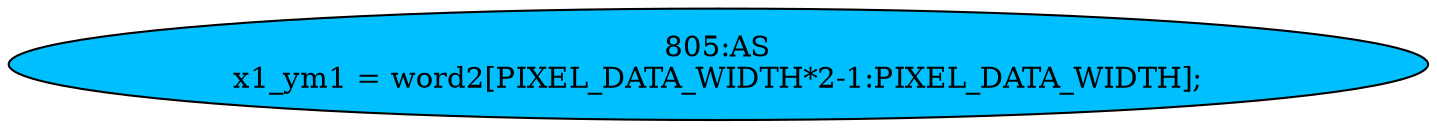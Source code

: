 strict digraph "" {
	node [label="\N"];
	"805:AS"	 [ast="<pyverilog.vparser.ast.Assign object at 0x7f90abda4190>",
		def_var="['x1_ym1']",
		fillcolor=deepskyblue,
		label="805:AS
x1_ym1 = word2[PIXEL_DATA_WIDTH*2-1:PIXEL_DATA_WIDTH];",
		statements="[]",
		style=filled,
		typ=Assign,
		use_var="['word2', 'PIXEL_DATA_WIDTH']"];
}
